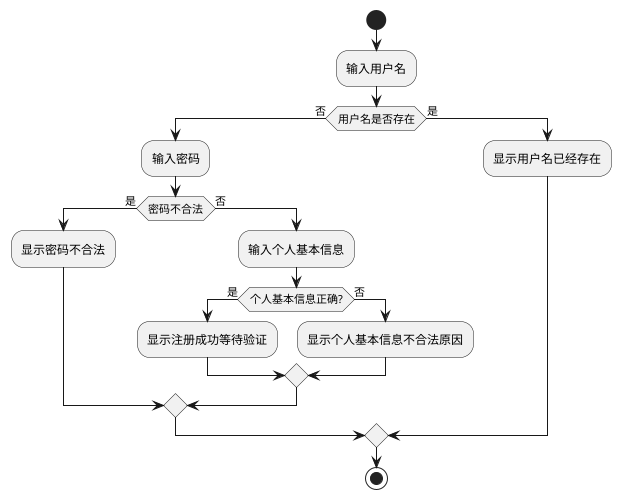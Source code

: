 @startuml

''' Layout
start
:输入用户名;
if (用户名是否存在) then (否)
    :输入密码;
    if (密码不合法) then (是)
        :显示密码不合法;
    else (否)
        :输入个人基本信息;
        if (个人基本信息正确?) then (是)
            :显示注册成功等待验证;
        else (否)
            :显示个人基本信息不合法原因;
        endif
    endif
else (是)
    :显示用户名已经存在;
endif
stop
@enduml